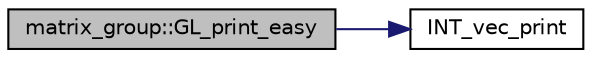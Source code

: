 digraph "matrix_group::GL_print_easy"
{
  edge [fontname="Helvetica",fontsize="10",labelfontname="Helvetica",labelfontsize="10"];
  node [fontname="Helvetica",fontsize="10",shape=record];
  rankdir="LR";
  Node1342 [label="matrix_group::GL_print_easy",height=0.2,width=0.4,color="black", fillcolor="grey75", style="filled", fontcolor="black"];
  Node1342 -> Node1343 [color="midnightblue",fontsize="10",style="solid",fontname="Helvetica"];
  Node1343 [label="INT_vec_print",height=0.2,width=0.4,color="black", fillcolor="white", style="filled",URL="$df/dbf/sajeeb_8_c.html#a79a5901af0b47dd0d694109543c027fe"];
}
